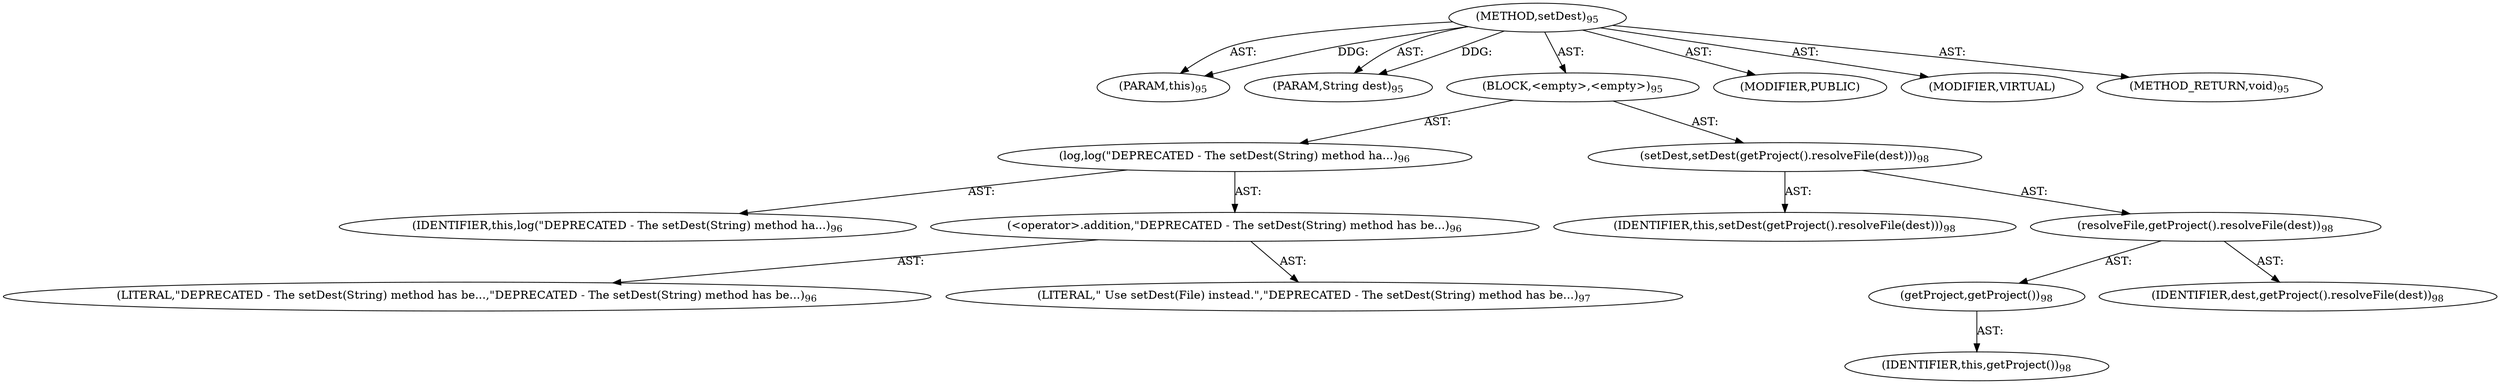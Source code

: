 digraph "setDest" {  
"111669149697" [label = <(METHOD,setDest)<SUB>95</SUB>> ]
"115964116993" [label = <(PARAM,this)<SUB>95</SUB>> ]
"115964116998" [label = <(PARAM,String dest)<SUB>95</SUB>> ]
"25769803777" [label = <(BLOCK,&lt;empty&gt;,&lt;empty&gt;)<SUB>95</SUB>> ]
"30064771077" [label = <(log,log(&quot;DEPRECATED - The setDest(String) method ha...)<SUB>96</SUB>> ]
"68719476739" [label = <(IDENTIFIER,this,log(&quot;DEPRECATED - The setDest(String) method ha...)<SUB>96</SUB>> ]
"30064771078" [label = <(&lt;operator&gt;.addition,&quot;DEPRECATED - The setDest(String) method has be...)<SUB>96</SUB>> ]
"90194313218" [label = <(LITERAL,&quot;DEPRECATED - The setDest(String) method has be...,&quot;DEPRECATED - The setDest(String) method has be...)<SUB>96</SUB>> ]
"90194313219" [label = <(LITERAL,&quot; Use setDest(File) instead.&quot;,&quot;DEPRECATED - The setDest(String) method has be...)<SUB>97</SUB>> ]
"30064771079" [label = <(setDest,setDest(getProject().resolveFile(dest)))<SUB>98</SUB>> ]
"68719476741" [label = <(IDENTIFIER,this,setDest(getProject().resolveFile(dest)))<SUB>98</SUB>> ]
"30064771080" [label = <(resolveFile,getProject().resolveFile(dest))<SUB>98</SUB>> ]
"30064771081" [label = <(getProject,getProject())<SUB>98</SUB>> ]
"68719476740" [label = <(IDENTIFIER,this,getProject())<SUB>98</SUB>> ]
"68719476751" [label = <(IDENTIFIER,dest,getProject().resolveFile(dest))<SUB>98</SUB>> ]
"133143986180" [label = <(MODIFIER,PUBLIC)> ]
"133143986181" [label = <(MODIFIER,VIRTUAL)> ]
"128849018881" [label = <(METHOD_RETURN,void)<SUB>95</SUB>> ]
  "111669149697" -> "115964116993"  [ label = "AST: "] 
  "111669149697" -> "115964116998"  [ label = "AST: "] 
  "111669149697" -> "25769803777"  [ label = "AST: "] 
  "111669149697" -> "133143986180"  [ label = "AST: "] 
  "111669149697" -> "133143986181"  [ label = "AST: "] 
  "111669149697" -> "128849018881"  [ label = "AST: "] 
  "25769803777" -> "30064771077"  [ label = "AST: "] 
  "25769803777" -> "30064771079"  [ label = "AST: "] 
  "30064771077" -> "68719476739"  [ label = "AST: "] 
  "30064771077" -> "30064771078"  [ label = "AST: "] 
  "30064771078" -> "90194313218"  [ label = "AST: "] 
  "30064771078" -> "90194313219"  [ label = "AST: "] 
  "30064771079" -> "68719476741"  [ label = "AST: "] 
  "30064771079" -> "30064771080"  [ label = "AST: "] 
  "30064771080" -> "30064771081"  [ label = "AST: "] 
  "30064771080" -> "68719476751"  [ label = "AST: "] 
  "30064771081" -> "68719476740"  [ label = "AST: "] 
  "111669149697" -> "115964116993"  [ label = "DDG: "] 
  "111669149697" -> "115964116998"  [ label = "DDG: "] 
}
